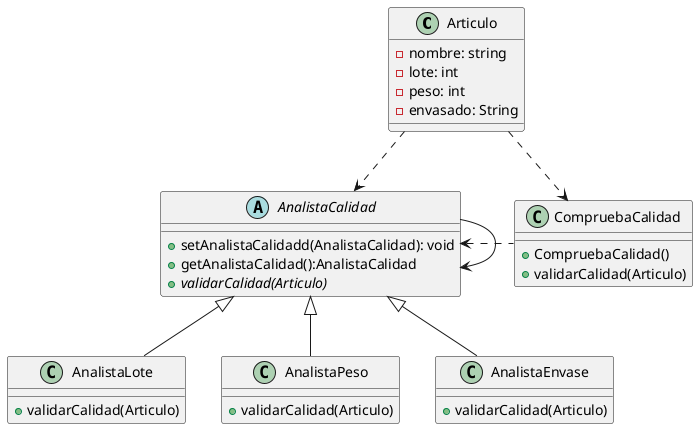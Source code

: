@startuml
'https://plantuml.com/sequence-diagram
class Articulo {
-nombre: string
-lote: int
-peso: int
-envasado: String
}

abstract class AnalistaCalidad{
+setAnalistaCalidadd(AnalistaCalidad): void
+getAnalistaCalidad():AnalistaCalidad
+{abstract} validarCalidad(Articulo)
}
AnalistaCalidad --> AnalistaCalidad

class AnalistaLote{
+validarCalidad(Articulo)
}
class AnalistaPeso{
+validarCalidad(Articulo)
}
class AnalistaEnvase{
+validarCalidad(Articulo)
}
AnalistaCalidad<|--AnalistaLote
AnalistaCalidad<|--AnalistaEnvase
AnalistaCalidad<|--AnalistaPeso

class CompruebaCalidad{
+CompruebaCalidad()
+validarCalidad(Articulo)
}
CompruebaCalidad .l.> AnalistaCalidad
Articulo ..>AnalistaCalidad
Articulo ..>CompruebaCalidad

@enduml